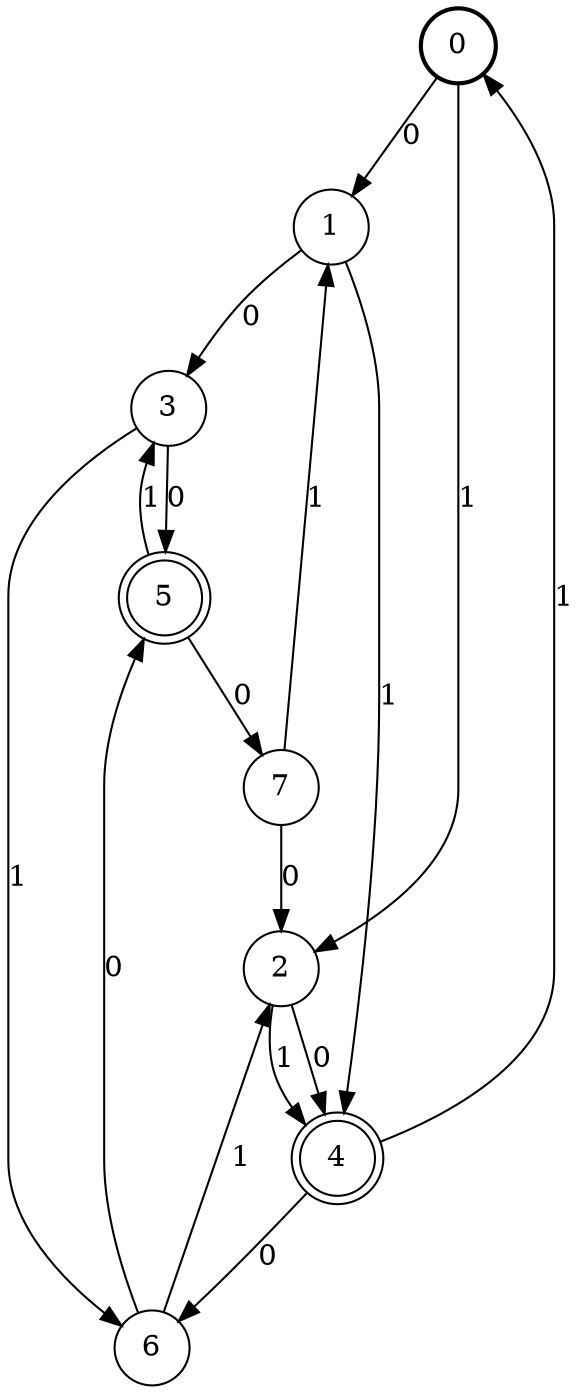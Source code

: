 digraph Automat {
    node [shape = circle];
    0 [style = "bold"];
    0 -> 1 [label = "0"];
    0 -> 2 [label = "1"];
    1 -> 3 [label = "0"];
    1 -> 4 [label = "1"];
    2 -> 4 [label = "0"];
    2 -> 4 [label = "1"];
    3 -> 5 [label = "0"];
    3 -> 6 [label = "1"];
    4 [peripheries=2]
    4 -> 6 [label = "0"];
    4 -> 0 [label = "1"];
    5 [peripheries=2]
    5 -> 7 [label = "0"];
    5 -> 3 [label = "1"];
    6 -> 5 [label = "0"];
    6 -> 2 [label = "1"];
    7 -> 2 [label = "0"];
    7 -> 1 [label = "1"];
}
